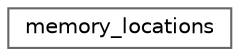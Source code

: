 digraph "类继承关系图"
{
 // LATEX_PDF_SIZE
  bgcolor="transparent";
  edge [fontname=Helvetica,fontsize=10,labelfontname=Helvetica,labelfontsize=10];
  node [fontname=Helvetica,fontsize=10,shape=box,height=0.2,width=0.4];
  rankdir="LR";
  Node0 [id="Node000000",label="memory_locations",height=0.2,width=0.4,color="grey40", fillcolor="white", style="filled",URL="$structmemory__locations.html",tooltip=" "];
}

